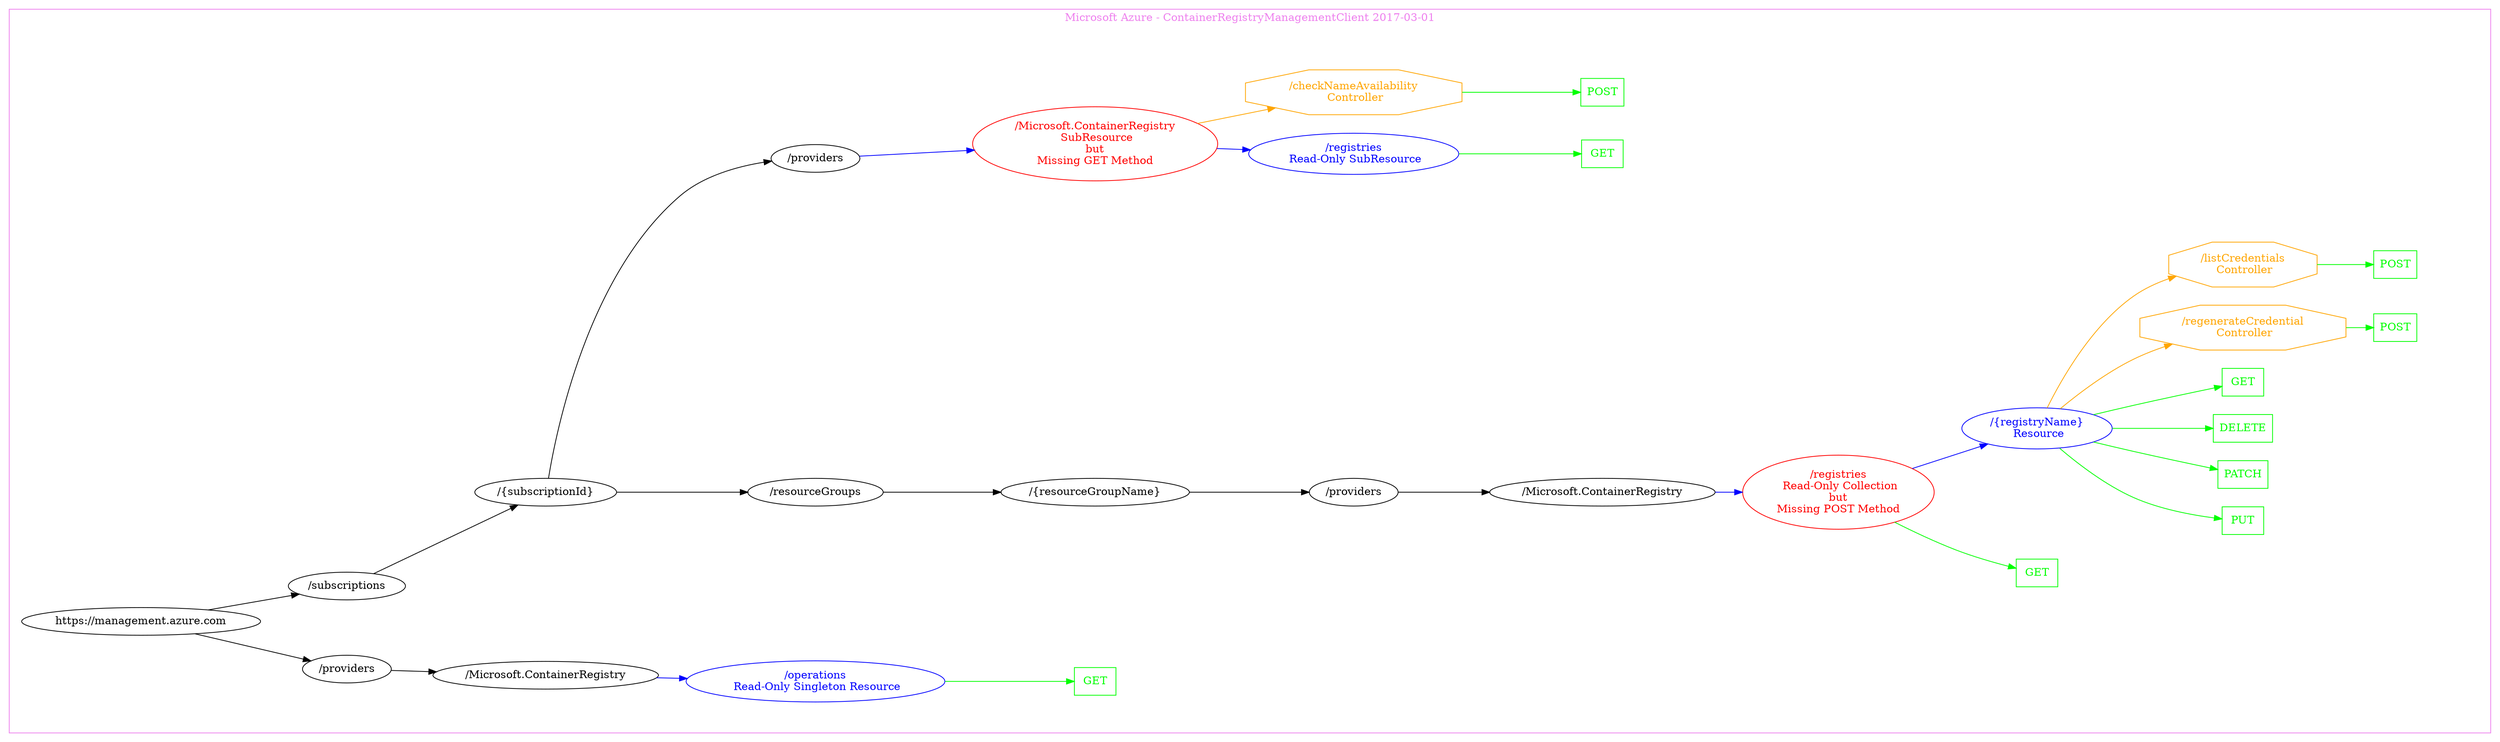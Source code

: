 digraph Cloud_Computing_REST_API {
rankdir="LR";
subgraph cluster_0 {
label="Microsoft Azure - ContainerRegistryManagementClient 2017-03-01"
color=violet
fontcolor=violet
subgraph cluster_1 {
label=""
color=white
fontcolor=white
node1 [label="https://management.azure.com", shape="ellipse", color="black", fontcolor="black"]
node1 -> node2 [color="black", fontcolor="black"]
subgraph cluster_2 {
label=""
color=white
fontcolor=white
node2 [label="/providers", shape="ellipse", color="black", fontcolor="black"]
node2 -> node3 [color="black", fontcolor="black"]
subgraph cluster_3 {
label=""
color=white
fontcolor=white
node3 [label="/Microsoft.ContainerRegistry", shape="ellipse", color="black", fontcolor="black"]
node3 -> node4 [color="blue", fontcolor="blue"]
subgraph cluster_4 {
label=""
color=white
fontcolor=white
node4 [label="/operations\n Read-Only Singleton Resource", shape="ellipse", color="blue", fontcolor="blue"]
node4 -> node5 [color="green", fontcolor="green"]
subgraph cluster_5 {
label=""
color=white
fontcolor=white
node5 [label="GET", shape="box", color="green", fontcolor="green"]
}
}
}
}
node1 -> node6 [color="black", fontcolor="black"]
subgraph cluster_6 {
label=""
color=white
fontcolor=white
node6 [label="/subscriptions", shape="ellipse", color="black", fontcolor="black"]
node6 -> node7 [color="black", fontcolor="black"]
subgraph cluster_7 {
label=""
color=white
fontcolor=white
node7 [label="/{subscriptionId}", shape="ellipse", color="black", fontcolor="black"]
node7 -> node8 [color="black", fontcolor="black"]
subgraph cluster_8 {
label=""
color=white
fontcolor=white
node8 [label="/resourceGroups", shape="ellipse", color="black", fontcolor="black"]
node8 -> node9 [color="black", fontcolor="black"]
subgraph cluster_9 {
label=""
color=white
fontcolor=white
node9 [label="/{resourceGroupName}", shape="ellipse", color="black", fontcolor="black"]
node9 -> node10 [color="black", fontcolor="black"]
subgraph cluster_10 {
label=""
color=white
fontcolor=white
node10 [label="/providers", shape="ellipse", color="black", fontcolor="black"]
node10 -> node11 [color="black", fontcolor="black"]
subgraph cluster_11 {
label=""
color=white
fontcolor=white
node11 [label="/Microsoft.ContainerRegistry", shape="ellipse", color="black", fontcolor="black"]
node11 -> node12 [color="blue", fontcolor="blue"]
subgraph cluster_12 {
label=""
color=white
fontcolor=white
node12 [label="/registries\n Read-Only Collection\nbut\nMissing POST Method", shape="ellipse", color="red", fontcolor="red"]
node12 -> node13 [color="green", fontcolor="green"]
subgraph cluster_13 {
label=""
color=white
fontcolor=white
node13 [label="GET", shape="box", color="green", fontcolor="green"]
}
node12 -> node14 [color="blue", fontcolor="blue"]
subgraph cluster_14 {
label=""
color=white
fontcolor=white
node14 [label="/{registryName}\n Resource", shape="ellipse", color="blue", fontcolor="blue"]
node14 -> node15 [color="green", fontcolor="green"]
subgraph cluster_15 {
label=""
color=white
fontcolor=white
node15 [label="PUT", shape="box", color="green", fontcolor="green"]
}
node14 -> node16 [color="green", fontcolor="green"]
subgraph cluster_16 {
label=""
color=white
fontcolor=white
node16 [label="PATCH", shape="box", color="green", fontcolor="green"]
}
node14 -> node17 [color="green", fontcolor="green"]
subgraph cluster_17 {
label=""
color=white
fontcolor=white
node17 [label="DELETE", shape="box", color="green", fontcolor="green"]
}
node14 -> node18 [color="green", fontcolor="green"]
subgraph cluster_18 {
label=""
color=white
fontcolor=white
node18 [label="GET", shape="box", color="green", fontcolor="green"]
}
node14 -> node19 [color="orange", fontcolor="orange"]
subgraph cluster_19 {
label=""
color=white
fontcolor=white
node19 [label="/regenerateCredential\n Controller", shape="octagon", color="orange", fontcolor="orange"]
node19 -> node20 [color="green", fontcolor="green"]
subgraph cluster_20 {
label=""
color=white
fontcolor=white
node20 [label="POST", shape="box", color="green", fontcolor="green"]
}
}
node14 -> node21 [color="orange", fontcolor="orange"]
subgraph cluster_21 {
label=""
color=white
fontcolor=white
node21 [label="/listCredentials\n Controller", shape="octagon", color="orange", fontcolor="orange"]
node21 -> node22 [color="green", fontcolor="green"]
subgraph cluster_22 {
label=""
color=white
fontcolor=white
node22 [label="POST", shape="box", color="green", fontcolor="green"]
}
}
}
}
}
}
}
}
node7 -> node23 [color="black", fontcolor="black"]
subgraph cluster_23 {
label=""
color=white
fontcolor=white
node23 [label="/providers", shape="ellipse", color="black", fontcolor="black"]
node23 -> node24 [color="blue", fontcolor="blue"]
subgraph cluster_24 {
label=""
color=white
fontcolor=white
node24 [label="/Microsoft.ContainerRegistry\n SubResource\nbut\nMissing GET Method", shape="ellipse", color="red", fontcolor="red"]
node24 -> node25 [color="blue", fontcolor="blue"]
subgraph cluster_25 {
label=""
color=white
fontcolor=white
node25 [label="/registries\n Read-Only SubResource", shape="ellipse", color="blue", fontcolor="blue"]
node25 -> node26 [color="green", fontcolor="green"]
subgraph cluster_26 {
label=""
color=white
fontcolor=white
node26 [label="GET", shape="box", color="green", fontcolor="green"]
}
}
node24 -> node27 [color="orange", fontcolor="orange"]
subgraph cluster_27 {
label=""
color=white
fontcolor=white
node27 [label="/checkNameAvailability\n Controller", shape="octagon", color="orange", fontcolor="orange"]
node27 -> node28 [color="green", fontcolor="green"]
subgraph cluster_28 {
label=""
color=white
fontcolor=white
node28 [label="POST", shape="box", color="green", fontcolor="green"]
}
}
}
}
}
}
}
}
}
